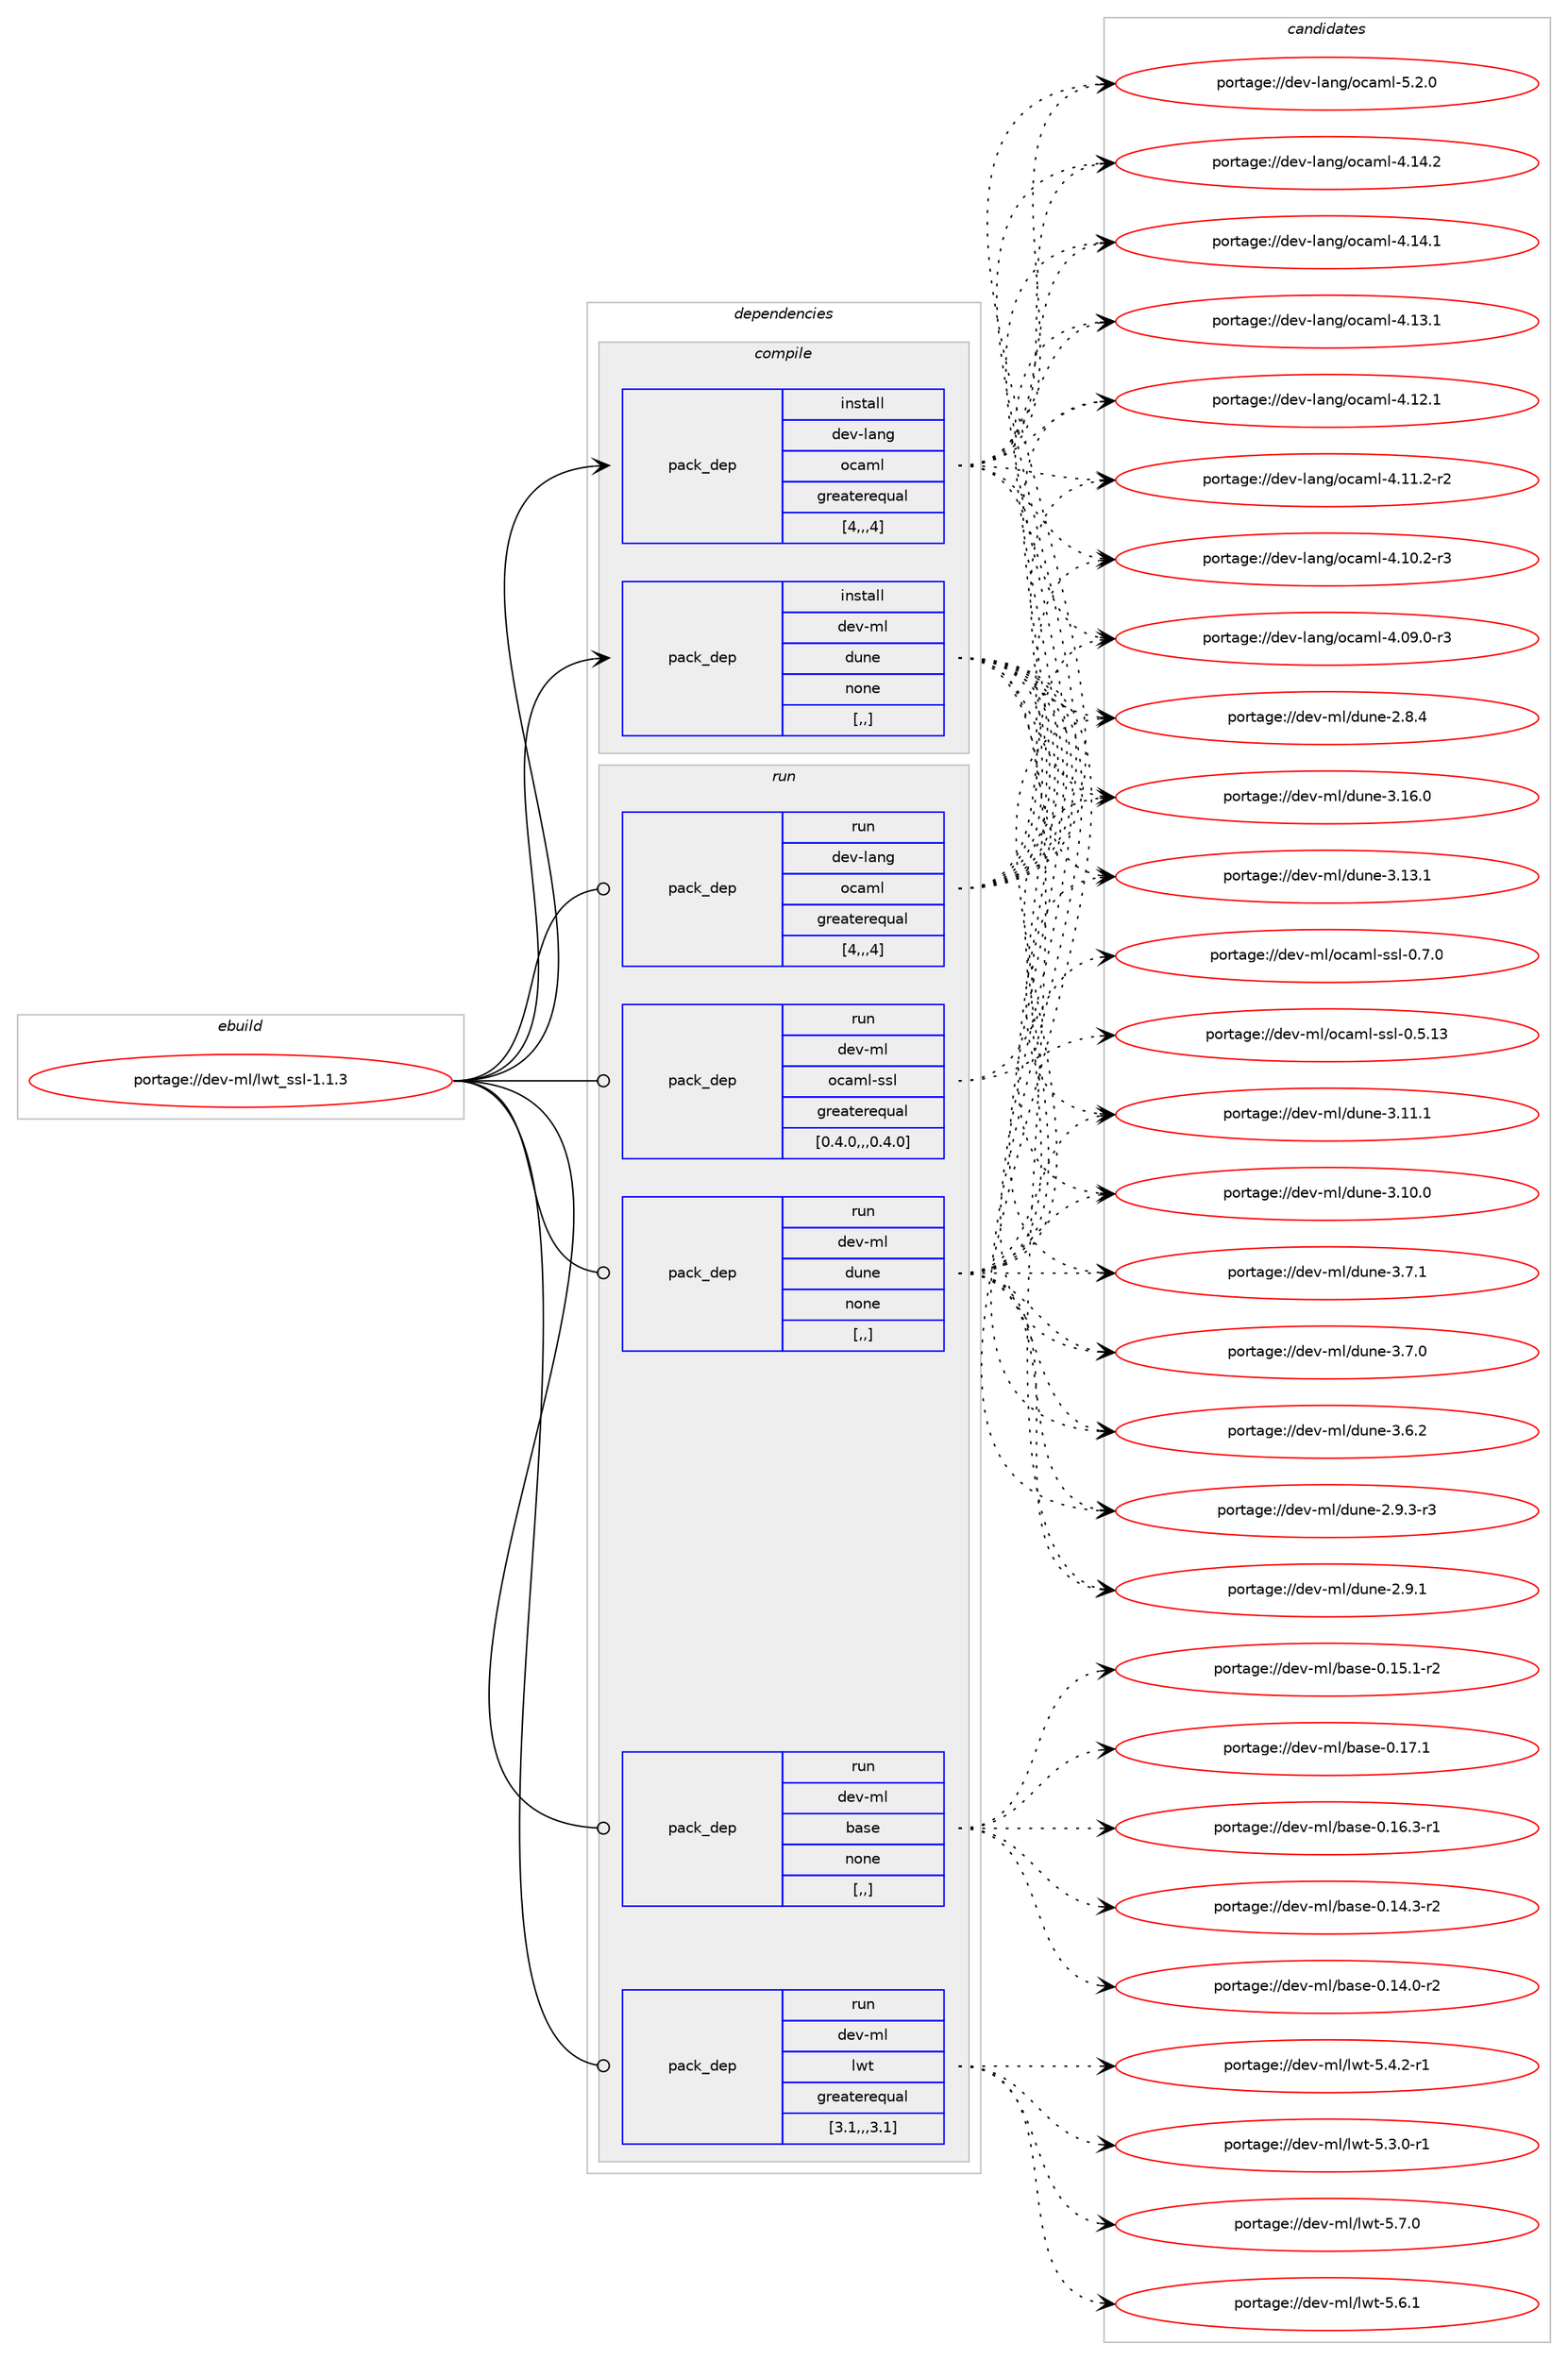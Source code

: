 digraph prolog {

# *************
# Graph options
# *************

newrank=true;
concentrate=true;
compound=true;
graph [rankdir=LR,fontname=Helvetica,fontsize=10,ranksep=1.5];#, ranksep=2.5, nodesep=0.2];
edge  [arrowhead=vee];
node  [fontname=Helvetica,fontsize=10];

# **********
# The ebuild
# **********

subgraph cluster_leftcol {
color=gray;
label=<<i>ebuild</i>>;
id [label="portage://dev-ml/lwt_ssl-1.1.3", color=red, width=4, href="../dev-ml/lwt_ssl-1.1.3.svg"];
}

# ****************
# The dependencies
# ****************

subgraph cluster_midcol {
color=gray;
label=<<i>dependencies</i>>;
subgraph cluster_compile {
fillcolor="#eeeeee";
style=filled;
label=<<i>compile</i>>;
subgraph pack90042 {
dependency120950 [label=<<TABLE BORDER="0" CELLBORDER="1" CELLSPACING="0" CELLPADDING="4" WIDTH="220"><TR><TD ROWSPAN="6" CELLPADDING="30">pack_dep</TD></TR><TR><TD WIDTH="110">install</TD></TR><TR><TD>dev-lang</TD></TR><TR><TD>ocaml</TD></TR><TR><TD>greaterequal</TD></TR><TR><TD>[4,,,4]</TD></TR></TABLE>>, shape=none, color=blue];
}
id:e -> dependency120950:w [weight=20,style="solid",arrowhead="vee"];
subgraph pack90043 {
dependency120951 [label=<<TABLE BORDER="0" CELLBORDER="1" CELLSPACING="0" CELLPADDING="4" WIDTH="220"><TR><TD ROWSPAN="6" CELLPADDING="30">pack_dep</TD></TR><TR><TD WIDTH="110">install</TD></TR><TR><TD>dev-ml</TD></TR><TR><TD>dune</TD></TR><TR><TD>none</TD></TR><TR><TD>[,,]</TD></TR></TABLE>>, shape=none, color=blue];
}
id:e -> dependency120951:w [weight=20,style="solid",arrowhead="vee"];
}
subgraph cluster_compileandrun {
fillcolor="#eeeeee";
style=filled;
label=<<i>compile and run</i>>;
}
subgraph cluster_run {
fillcolor="#eeeeee";
style=filled;
label=<<i>run</i>>;
subgraph pack90044 {
dependency120952 [label=<<TABLE BORDER="0" CELLBORDER="1" CELLSPACING="0" CELLPADDING="4" WIDTH="220"><TR><TD ROWSPAN="6" CELLPADDING="30">pack_dep</TD></TR><TR><TD WIDTH="110">run</TD></TR><TR><TD>dev-lang</TD></TR><TR><TD>ocaml</TD></TR><TR><TD>greaterequal</TD></TR><TR><TD>[4,,,4]</TD></TR></TABLE>>, shape=none, color=blue];
}
id:e -> dependency120952:w [weight=20,style="solid",arrowhead="odot"];
subgraph pack90045 {
dependency120953 [label=<<TABLE BORDER="0" CELLBORDER="1" CELLSPACING="0" CELLPADDING="4" WIDTH="220"><TR><TD ROWSPAN="6" CELLPADDING="30">pack_dep</TD></TR><TR><TD WIDTH="110">run</TD></TR><TR><TD>dev-ml</TD></TR><TR><TD>base</TD></TR><TR><TD>none</TD></TR><TR><TD>[,,]</TD></TR></TABLE>>, shape=none, color=blue];
}
id:e -> dependency120953:w [weight=20,style="solid",arrowhead="odot"];
subgraph pack90046 {
dependency120954 [label=<<TABLE BORDER="0" CELLBORDER="1" CELLSPACING="0" CELLPADDING="4" WIDTH="220"><TR><TD ROWSPAN="6" CELLPADDING="30">pack_dep</TD></TR><TR><TD WIDTH="110">run</TD></TR><TR><TD>dev-ml</TD></TR><TR><TD>dune</TD></TR><TR><TD>none</TD></TR><TR><TD>[,,]</TD></TR></TABLE>>, shape=none, color=blue];
}
id:e -> dependency120954:w [weight=20,style="solid",arrowhead="odot"];
subgraph pack90047 {
dependency120955 [label=<<TABLE BORDER="0" CELLBORDER="1" CELLSPACING="0" CELLPADDING="4" WIDTH="220"><TR><TD ROWSPAN="6" CELLPADDING="30">pack_dep</TD></TR><TR><TD WIDTH="110">run</TD></TR><TR><TD>dev-ml</TD></TR><TR><TD>lwt</TD></TR><TR><TD>greaterequal</TD></TR><TR><TD>[3.1,,,3.1]</TD></TR></TABLE>>, shape=none, color=blue];
}
id:e -> dependency120955:w [weight=20,style="solid",arrowhead="odot"];
subgraph pack90048 {
dependency120956 [label=<<TABLE BORDER="0" CELLBORDER="1" CELLSPACING="0" CELLPADDING="4" WIDTH="220"><TR><TD ROWSPAN="6" CELLPADDING="30">pack_dep</TD></TR><TR><TD WIDTH="110">run</TD></TR><TR><TD>dev-ml</TD></TR><TR><TD>ocaml-ssl</TD></TR><TR><TD>greaterequal</TD></TR><TR><TD>[0.4.0,,,0.4.0]</TD></TR></TABLE>>, shape=none, color=blue];
}
id:e -> dependency120956:w [weight=20,style="solid",arrowhead="odot"];
}
}

# **************
# The candidates
# **************

subgraph cluster_choices {
rank=same;
color=gray;
label=<<i>candidates</i>>;

subgraph choice90042 {
color=black;
nodesep=1;
choice1001011184510897110103471119997109108455346504648 [label="portage://dev-lang/ocaml-5.2.0", color=red, width=4,href="../dev-lang/ocaml-5.2.0.svg"];
choice100101118451089711010347111999710910845524649524650 [label="portage://dev-lang/ocaml-4.14.2", color=red, width=4,href="../dev-lang/ocaml-4.14.2.svg"];
choice100101118451089711010347111999710910845524649524649 [label="portage://dev-lang/ocaml-4.14.1", color=red, width=4,href="../dev-lang/ocaml-4.14.1.svg"];
choice100101118451089711010347111999710910845524649514649 [label="portage://dev-lang/ocaml-4.13.1", color=red, width=4,href="../dev-lang/ocaml-4.13.1.svg"];
choice100101118451089711010347111999710910845524649504649 [label="portage://dev-lang/ocaml-4.12.1", color=red, width=4,href="../dev-lang/ocaml-4.12.1.svg"];
choice1001011184510897110103471119997109108455246494946504511450 [label="portage://dev-lang/ocaml-4.11.2-r2", color=red, width=4,href="../dev-lang/ocaml-4.11.2-r2.svg"];
choice1001011184510897110103471119997109108455246494846504511451 [label="portage://dev-lang/ocaml-4.10.2-r3", color=red, width=4,href="../dev-lang/ocaml-4.10.2-r3.svg"];
choice1001011184510897110103471119997109108455246485746484511451 [label="portage://dev-lang/ocaml-4.09.0-r3", color=red, width=4,href="../dev-lang/ocaml-4.09.0-r3.svg"];
dependency120950:e -> choice1001011184510897110103471119997109108455346504648:w [style=dotted,weight="100"];
dependency120950:e -> choice100101118451089711010347111999710910845524649524650:w [style=dotted,weight="100"];
dependency120950:e -> choice100101118451089711010347111999710910845524649524649:w [style=dotted,weight="100"];
dependency120950:e -> choice100101118451089711010347111999710910845524649514649:w [style=dotted,weight="100"];
dependency120950:e -> choice100101118451089711010347111999710910845524649504649:w [style=dotted,weight="100"];
dependency120950:e -> choice1001011184510897110103471119997109108455246494946504511450:w [style=dotted,weight="100"];
dependency120950:e -> choice1001011184510897110103471119997109108455246494846504511451:w [style=dotted,weight="100"];
dependency120950:e -> choice1001011184510897110103471119997109108455246485746484511451:w [style=dotted,weight="100"];
}
subgraph choice90043 {
color=black;
nodesep=1;
choice100101118451091084710011711010145514649544648 [label="portage://dev-ml/dune-3.16.0", color=red, width=4,href="../dev-ml/dune-3.16.0.svg"];
choice100101118451091084710011711010145514649514649 [label="portage://dev-ml/dune-3.13.1", color=red, width=4,href="../dev-ml/dune-3.13.1.svg"];
choice100101118451091084710011711010145514649494649 [label="portage://dev-ml/dune-3.11.1", color=red, width=4,href="../dev-ml/dune-3.11.1.svg"];
choice100101118451091084710011711010145514649484648 [label="portage://dev-ml/dune-3.10.0", color=red, width=4,href="../dev-ml/dune-3.10.0.svg"];
choice1001011184510910847100117110101455146554649 [label="portage://dev-ml/dune-3.7.1", color=red, width=4,href="../dev-ml/dune-3.7.1.svg"];
choice1001011184510910847100117110101455146554648 [label="portage://dev-ml/dune-3.7.0", color=red, width=4,href="../dev-ml/dune-3.7.0.svg"];
choice1001011184510910847100117110101455146544650 [label="portage://dev-ml/dune-3.6.2", color=red, width=4,href="../dev-ml/dune-3.6.2.svg"];
choice10010111845109108471001171101014550465746514511451 [label="portage://dev-ml/dune-2.9.3-r3", color=red, width=4,href="../dev-ml/dune-2.9.3-r3.svg"];
choice1001011184510910847100117110101455046574649 [label="portage://dev-ml/dune-2.9.1", color=red, width=4,href="../dev-ml/dune-2.9.1.svg"];
choice1001011184510910847100117110101455046564652 [label="portage://dev-ml/dune-2.8.4", color=red, width=4,href="../dev-ml/dune-2.8.4.svg"];
dependency120951:e -> choice100101118451091084710011711010145514649544648:w [style=dotted,weight="100"];
dependency120951:e -> choice100101118451091084710011711010145514649514649:w [style=dotted,weight="100"];
dependency120951:e -> choice100101118451091084710011711010145514649494649:w [style=dotted,weight="100"];
dependency120951:e -> choice100101118451091084710011711010145514649484648:w [style=dotted,weight="100"];
dependency120951:e -> choice1001011184510910847100117110101455146554649:w [style=dotted,weight="100"];
dependency120951:e -> choice1001011184510910847100117110101455146554648:w [style=dotted,weight="100"];
dependency120951:e -> choice1001011184510910847100117110101455146544650:w [style=dotted,weight="100"];
dependency120951:e -> choice10010111845109108471001171101014550465746514511451:w [style=dotted,weight="100"];
dependency120951:e -> choice1001011184510910847100117110101455046574649:w [style=dotted,weight="100"];
dependency120951:e -> choice1001011184510910847100117110101455046564652:w [style=dotted,weight="100"];
}
subgraph choice90044 {
color=black;
nodesep=1;
choice1001011184510897110103471119997109108455346504648 [label="portage://dev-lang/ocaml-5.2.0", color=red, width=4,href="../dev-lang/ocaml-5.2.0.svg"];
choice100101118451089711010347111999710910845524649524650 [label="portage://dev-lang/ocaml-4.14.2", color=red, width=4,href="../dev-lang/ocaml-4.14.2.svg"];
choice100101118451089711010347111999710910845524649524649 [label="portage://dev-lang/ocaml-4.14.1", color=red, width=4,href="../dev-lang/ocaml-4.14.1.svg"];
choice100101118451089711010347111999710910845524649514649 [label="portage://dev-lang/ocaml-4.13.1", color=red, width=4,href="../dev-lang/ocaml-4.13.1.svg"];
choice100101118451089711010347111999710910845524649504649 [label="portage://dev-lang/ocaml-4.12.1", color=red, width=4,href="../dev-lang/ocaml-4.12.1.svg"];
choice1001011184510897110103471119997109108455246494946504511450 [label="portage://dev-lang/ocaml-4.11.2-r2", color=red, width=4,href="../dev-lang/ocaml-4.11.2-r2.svg"];
choice1001011184510897110103471119997109108455246494846504511451 [label="portage://dev-lang/ocaml-4.10.2-r3", color=red, width=4,href="../dev-lang/ocaml-4.10.2-r3.svg"];
choice1001011184510897110103471119997109108455246485746484511451 [label="portage://dev-lang/ocaml-4.09.0-r3", color=red, width=4,href="../dev-lang/ocaml-4.09.0-r3.svg"];
dependency120952:e -> choice1001011184510897110103471119997109108455346504648:w [style=dotted,weight="100"];
dependency120952:e -> choice100101118451089711010347111999710910845524649524650:w [style=dotted,weight="100"];
dependency120952:e -> choice100101118451089711010347111999710910845524649524649:w [style=dotted,weight="100"];
dependency120952:e -> choice100101118451089711010347111999710910845524649514649:w [style=dotted,weight="100"];
dependency120952:e -> choice100101118451089711010347111999710910845524649504649:w [style=dotted,weight="100"];
dependency120952:e -> choice1001011184510897110103471119997109108455246494946504511450:w [style=dotted,weight="100"];
dependency120952:e -> choice1001011184510897110103471119997109108455246494846504511451:w [style=dotted,weight="100"];
dependency120952:e -> choice1001011184510897110103471119997109108455246485746484511451:w [style=dotted,weight="100"];
}
subgraph choice90045 {
color=black;
nodesep=1;
choice1001011184510910847989711510145484649554649 [label="portage://dev-ml/base-0.17.1", color=red, width=4,href="../dev-ml/base-0.17.1.svg"];
choice10010111845109108479897115101454846495446514511449 [label="portage://dev-ml/base-0.16.3-r1", color=red, width=4,href="../dev-ml/base-0.16.3-r1.svg"];
choice10010111845109108479897115101454846495346494511450 [label="portage://dev-ml/base-0.15.1-r2", color=red, width=4,href="../dev-ml/base-0.15.1-r2.svg"];
choice10010111845109108479897115101454846495246514511450 [label="portage://dev-ml/base-0.14.3-r2", color=red, width=4,href="../dev-ml/base-0.14.3-r2.svg"];
choice10010111845109108479897115101454846495246484511450 [label="portage://dev-ml/base-0.14.0-r2", color=red, width=4,href="../dev-ml/base-0.14.0-r2.svg"];
dependency120953:e -> choice1001011184510910847989711510145484649554649:w [style=dotted,weight="100"];
dependency120953:e -> choice10010111845109108479897115101454846495446514511449:w [style=dotted,weight="100"];
dependency120953:e -> choice10010111845109108479897115101454846495346494511450:w [style=dotted,weight="100"];
dependency120953:e -> choice10010111845109108479897115101454846495246514511450:w [style=dotted,weight="100"];
dependency120953:e -> choice10010111845109108479897115101454846495246484511450:w [style=dotted,weight="100"];
}
subgraph choice90046 {
color=black;
nodesep=1;
choice100101118451091084710011711010145514649544648 [label="portage://dev-ml/dune-3.16.0", color=red, width=4,href="../dev-ml/dune-3.16.0.svg"];
choice100101118451091084710011711010145514649514649 [label="portage://dev-ml/dune-3.13.1", color=red, width=4,href="../dev-ml/dune-3.13.1.svg"];
choice100101118451091084710011711010145514649494649 [label="portage://dev-ml/dune-3.11.1", color=red, width=4,href="../dev-ml/dune-3.11.1.svg"];
choice100101118451091084710011711010145514649484648 [label="portage://dev-ml/dune-3.10.0", color=red, width=4,href="../dev-ml/dune-3.10.0.svg"];
choice1001011184510910847100117110101455146554649 [label="portage://dev-ml/dune-3.7.1", color=red, width=4,href="../dev-ml/dune-3.7.1.svg"];
choice1001011184510910847100117110101455146554648 [label="portage://dev-ml/dune-3.7.0", color=red, width=4,href="../dev-ml/dune-3.7.0.svg"];
choice1001011184510910847100117110101455146544650 [label="portage://dev-ml/dune-3.6.2", color=red, width=4,href="../dev-ml/dune-3.6.2.svg"];
choice10010111845109108471001171101014550465746514511451 [label="portage://dev-ml/dune-2.9.3-r3", color=red, width=4,href="../dev-ml/dune-2.9.3-r3.svg"];
choice1001011184510910847100117110101455046574649 [label="portage://dev-ml/dune-2.9.1", color=red, width=4,href="../dev-ml/dune-2.9.1.svg"];
choice1001011184510910847100117110101455046564652 [label="portage://dev-ml/dune-2.8.4", color=red, width=4,href="../dev-ml/dune-2.8.4.svg"];
dependency120954:e -> choice100101118451091084710011711010145514649544648:w [style=dotted,weight="100"];
dependency120954:e -> choice100101118451091084710011711010145514649514649:w [style=dotted,weight="100"];
dependency120954:e -> choice100101118451091084710011711010145514649494649:w [style=dotted,weight="100"];
dependency120954:e -> choice100101118451091084710011711010145514649484648:w [style=dotted,weight="100"];
dependency120954:e -> choice1001011184510910847100117110101455146554649:w [style=dotted,weight="100"];
dependency120954:e -> choice1001011184510910847100117110101455146554648:w [style=dotted,weight="100"];
dependency120954:e -> choice1001011184510910847100117110101455146544650:w [style=dotted,weight="100"];
dependency120954:e -> choice10010111845109108471001171101014550465746514511451:w [style=dotted,weight="100"];
dependency120954:e -> choice1001011184510910847100117110101455046574649:w [style=dotted,weight="100"];
dependency120954:e -> choice1001011184510910847100117110101455046564652:w [style=dotted,weight="100"];
}
subgraph choice90047 {
color=black;
nodesep=1;
choice1001011184510910847108119116455346554648 [label="portage://dev-ml/lwt-5.7.0", color=red, width=4,href="../dev-ml/lwt-5.7.0.svg"];
choice1001011184510910847108119116455346544649 [label="portage://dev-ml/lwt-5.6.1", color=red, width=4,href="../dev-ml/lwt-5.6.1.svg"];
choice10010111845109108471081191164553465246504511449 [label="portage://dev-ml/lwt-5.4.2-r1", color=red, width=4,href="../dev-ml/lwt-5.4.2-r1.svg"];
choice10010111845109108471081191164553465146484511449 [label="portage://dev-ml/lwt-5.3.0-r1", color=red, width=4,href="../dev-ml/lwt-5.3.0-r1.svg"];
dependency120955:e -> choice1001011184510910847108119116455346554648:w [style=dotted,weight="100"];
dependency120955:e -> choice1001011184510910847108119116455346544649:w [style=dotted,weight="100"];
dependency120955:e -> choice10010111845109108471081191164553465246504511449:w [style=dotted,weight="100"];
dependency120955:e -> choice10010111845109108471081191164553465146484511449:w [style=dotted,weight="100"];
}
subgraph choice90048 {
color=black;
nodesep=1;
choice1001011184510910847111999710910845115115108454846554648 [label="portage://dev-ml/ocaml-ssl-0.7.0", color=red, width=4,href="../dev-ml/ocaml-ssl-0.7.0.svg"];
choice100101118451091084711199971091084511511510845484653464951 [label="portage://dev-ml/ocaml-ssl-0.5.13", color=red, width=4,href="../dev-ml/ocaml-ssl-0.5.13.svg"];
dependency120956:e -> choice1001011184510910847111999710910845115115108454846554648:w [style=dotted,weight="100"];
dependency120956:e -> choice100101118451091084711199971091084511511510845484653464951:w [style=dotted,weight="100"];
}
}

}
